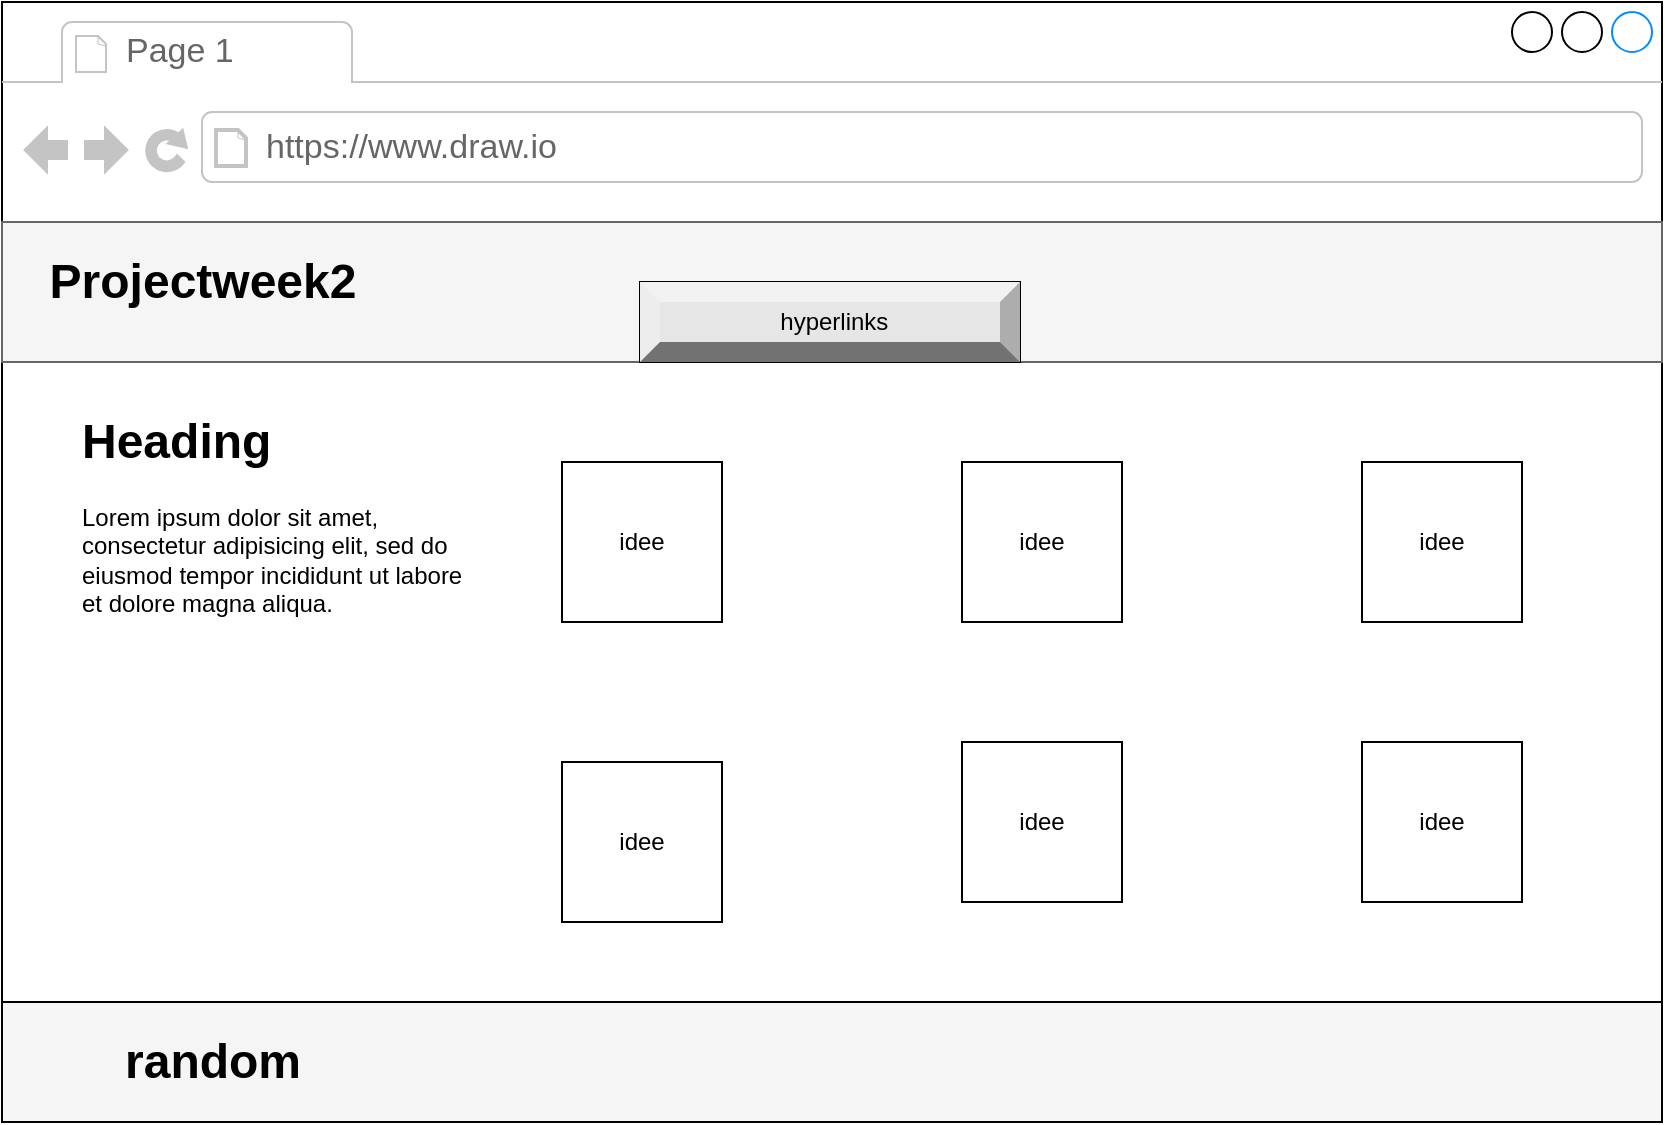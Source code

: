 <mxfile version="18.0.5" type="device"><diagram id="ou9WyQNgj0mTE97yeCuI" name="Page-1"><mxGraphModel dx="1022" dy="562" grid="1" gridSize="10" guides="1" tooltips="1" connect="1" arrows="1" fold="1" page="1" pageScale="1" pageWidth="827" pageHeight="1169" math="0" shadow="0"><root><mxCell id="0"/><mxCell id="1" parent="0"/><mxCell id="x0l60ZBGL-4fWgF1lZy2-1" value="" style="strokeWidth=1;shadow=0;dashed=0;align=center;html=1;shape=mxgraph.mockup.containers.browserWindow;rSize=0;strokeColor2=#008cff;strokeColor3=#c4c4c4;mainText=,;recursiveResize=0;" vertex="1" parent="1"><mxGeometry width="830" height="560" as="geometry"/></mxCell><mxCell id="x0l60ZBGL-4fWgF1lZy2-2" value="Page 1" style="strokeWidth=1;shadow=0;dashed=0;align=center;html=1;shape=mxgraph.mockup.containers.anchor;fontSize=17;fontColor=#666666;align=left;" vertex="1" parent="x0l60ZBGL-4fWgF1lZy2-1"><mxGeometry x="60" y="12" width="110" height="26" as="geometry"/></mxCell><mxCell id="x0l60ZBGL-4fWgF1lZy2-3" value="https://www.draw.io" style="strokeWidth=1;shadow=0;dashed=0;align=center;html=1;shape=mxgraph.mockup.containers.anchor;rSize=0;fontSize=17;fontColor=#666666;align=left;" vertex="1" parent="x0l60ZBGL-4fWgF1lZy2-1"><mxGeometry x="130" y="60" width="250" height="26" as="geometry"/></mxCell><mxCell id="x0l60ZBGL-4fWgF1lZy2-9" value="idee" style="whiteSpace=wrap;html=1;aspect=fixed;" vertex="1" parent="x0l60ZBGL-4fWgF1lZy2-1"><mxGeometry x="280" y="230" width="80" height="80" as="geometry"/></mxCell><mxCell id="x0l60ZBGL-4fWgF1lZy2-10" value="idee" style="whiteSpace=wrap;html=1;aspect=fixed;" vertex="1" parent="x0l60ZBGL-4fWgF1lZy2-1"><mxGeometry x="480" y="230" width="80" height="80" as="geometry"/></mxCell><mxCell id="x0l60ZBGL-4fWgF1lZy2-11" value="idee" style="whiteSpace=wrap;html=1;aspect=fixed;" vertex="1" parent="x0l60ZBGL-4fWgF1lZy2-1"><mxGeometry x="680" y="230" width="80" height="80" as="geometry"/></mxCell><mxCell id="x0l60ZBGL-4fWgF1lZy2-13" value="idee" style="whiteSpace=wrap;html=1;aspect=fixed;" vertex="1" parent="x0l60ZBGL-4fWgF1lZy2-1"><mxGeometry x="280" y="380" width="80" height="80" as="geometry"/></mxCell><mxCell id="x0l60ZBGL-4fWgF1lZy2-14" value="idee" style="whiteSpace=wrap;html=1;aspect=fixed;" vertex="1" parent="x0l60ZBGL-4fWgF1lZy2-1"><mxGeometry x="480" y="370" width="80" height="80" as="geometry"/></mxCell><mxCell id="x0l60ZBGL-4fWgF1lZy2-15" value="idee" style="whiteSpace=wrap;html=1;aspect=fixed;" vertex="1" parent="x0l60ZBGL-4fWgF1lZy2-1"><mxGeometry x="680" y="370" width="80" height="80" as="geometry"/></mxCell><mxCell id="x0l60ZBGL-4fWgF1lZy2-16" value="" style="rounded=0;whiteSpace=wrap;html=1;fillColor=#f5f5f5;strokeColor=#000000;fontColor=#333333;" vertex="1" parent="x0l60ZBGL-4fWgF1lZy2-1"><mxGeometry y="500" width="830" height="60" as="geometry"/></mxCell><mxCell id="x0l60ZBGL-4fWgF1lZy2-17" value="&lt;h1&gt;Heading&lt;/h1&gt;&lt;p&gt;Lorem ipsum dolor sit amet, consectetur adipisicing elit, sed do eiusmod tempor incididunt ut labore et dolore magna aliqua.&lt;/p&gt;" style="text;html=1;strokeColor=none;fillColor=none;spacing=5;spacingTop=-20;whiteSpace=wrap;overflow=hidden;rounded=0;" vertex="1" parent="x0l60ZBGL-4fWgF1lZy2-1"><mxGeometry x="35" y="200" width="205" height="150" as="geometry"/></mxCell><mxCell id="x0l60ZBGL-4fWgF1lZy2-20" value="random" style="text;strokeColor=none;fillColor=none;html=1;fontSize=24;fontStyle=1;verticalAlign=middle;align=center;" vertex="1" parent="x0l60ZBGL-4fWgF1lZy2-1"><mxGeometry x="50" y="510" width="110" height="40" as="geometry"/></mxCell><mxCell id="x0l60ZBGL-4fWgF1lZy2-4" value="" style="rounded=0;whiteSpace=wrap;html=1;fillColor=#f5f5f5;fontColor=#333333;strokeColor=#666666;" vertex="1" parent="1"><mxGeometry y="110" width="830" height="70" as="geometry"/></mxCell><mxCell id="x0l60ZBGL-4fWgF1lZy2-5" value="" style="shape=process;whiteSpace=wrap;html=1;backgroundOutline=1;" vertex="1" parent="1"><mxGeometry x="319" y="140" width="190" height="40" as="geometry"/></mxCell><mxCell id="x0l60ZBGL-4fWgF1lZy2-6" value="&amp;nbsp;hyperlinks" style="labelPosition=center;verticalLabelPosition=middle;align=center;html=1;shape=mxgraph.basic.shaded_button;dx=10;fillColor=#E6E6E6;strokeColor=none;" vertex="1" parent="1"><mxGeometry x="319" y="140" width="190" height="40" as="geometry"/></mxCell><mxCell id="x0l60ZBGL-4fWgF1lZy2-7" value="Projectweek2" style="text;strokeColor=none;fillColor=none;html=1;fontSize=24;fontStyle=1;verticalAlign=middle;align=center;" vertex="1" parent="1"><mxGeometry x="50" y="120" width="100" height="40" as="geometry"/></mxCell></root></mxGraphModel></diagram></mxfile>